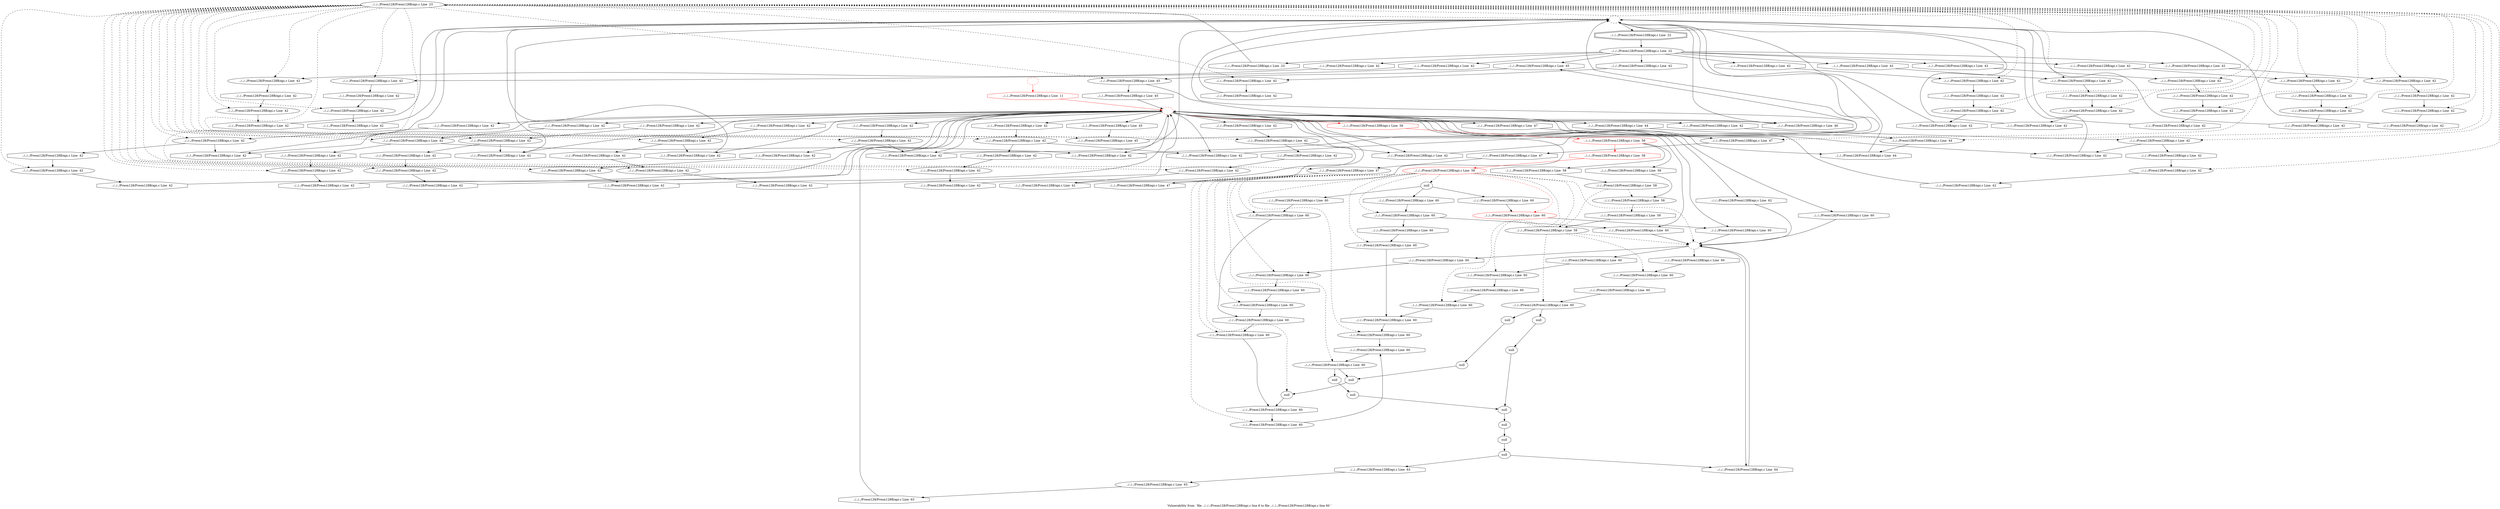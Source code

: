 digraph "Vulnerability from 'file ../../../Preon128/Preon128B/api.c line 8 to file ../../../Preon128/Preon128B/api.c line 60 '  "{
label="Vulnerability from  'file ../../../Preon128/Preon128B/api.c line 8 to file ../../../Preon128/Preon128B/api.c line 60 ' ";
node_3002[shape=ellipse,style=solid,label="../../../Preon128/Preon128B/api.c Line  23"]
node_2999[shape=ellipse,style=dashed,label=""]
"node_3002"->"node_2999" [style=dashed]
node_3035[shape=ellipse,style=solid,label="../../../Preon128/Preon128B/api.c Line  42"]
"node_3002"->"node_3035" [style=dashed]
node_3064[shape=ellipse,style=solid,label="../../../Preon128/Preon128B/api.c Line  42"]
"node_3002"->"node_3064" [style=dashed]
node_3069[shape=ellipse,style=solid,label="../../../Preon128/Preon128B/api.c Line  42"]
"node_3002"->"node_3069" [style=dashed]
node_3071[shape=ellipse,style=solid,label="../../../Preon128/Preon128B/api.c Line  42"]
"node_3002"->"node_3071" [style=dashed]
node_3062[shape=ellipse,style=solid,label="../../../Preon128/Preon128B/api.c Line  42"]
"node_3002"->"node_3062" [style=dashed]
node_3058[shape=ellipse,style=solid,label="../../../Preon128/Preon128B/api.c Line  42"]
"node_3002"->"node_3058" [style=dashed]
node_3073[shape=ellipse,style=solid,label="../../../Preon128/Preon128B/api.c Line  42"]
"node_3002"->"node_3073" [style=dashed]
node_3030[shape=ellipse,style=solid,label="../../../Preon128/Preon128B/api.c Line  42"]
"node_3002"->"node_3030" [style=dashed]
node_3026[shape=ellipse,style=solid,label="../../../Preon128/Preon128B/api.c Line  42"]
"node_3002"->"node_3026" [style=dashed]
node_3075[shape=ellipse,style=solid,label="../../../Preon128/Preon128B/api.c Line  42"]
"node_3002"->"node_3075" [style=dashed]
node_3080[shape=ellipse,style=solid,label="../../../Preon128/Preon128B/api.c Line  42"]
"node_3002"->"node_3080" [style=dashed]
node_3051[shape=ellipse,style=solid,label="../../../Preon128/Preon128B/api.c Line  42"]
"node_3002"->"node_3051" [style=dashed]
node_3082[shape=ellipse,style=solid,label="../../../Preon128/Preon128B/api.c Line  42"]
"node_3002"->"node_3082" [style=dashed]
node_3084[shape=ellipse,style=solid,label="../../../Preon128/Preon128B/api.c Line  42"]
"node_3002"->"node_3084" [style=dashed]
node_3086[shape=ellipse,style=solid,label="../../../Preon128/Preon128B/api.c Line  42"]
"node_3002"->"node_3086" [style=dashed]
node_3008[shape=ellipse,style=solid,label="../../../Preon128/Preon128B/api.c Line  42"]
"node_3002"->"node_3008" [style=dashed]
node_3091[shape=ellipse,style=solid,label="../../../Preon128/Preon128B/api.c Line  44"]
"node_3002"->"node_3091" [style=dashed]
node_3040[shape=ellipse,style=solid,label="../../../Preon128/Preon128B/api.c Line  42"]
"node_3002"->"node_3040" [style=dashed]
node_3094[shape=ellipse,style=solid,label="../../../Preon128/Preon128B/api.c Line  45"]
"node_3002"->"node_3094" [style=dashed]
node_3006[shape=ellipse,style=solid,label="../../../Preon128/Preon128B/api.c Line  42"]
"node_3002"->"node_3006" [style=dashed]
node_3024[shape=ellipse,style=solid,label="../../../Preon128/Preon128B/api.c Line  42"]
"node_3002"->"node_3024" [style=dashed]
node_3037[shape=ellipse,style=solid,label="../../../Preon128/Preon128B/api.c Line  42"]
"node_3002"->"node_3037" [style=dashed]
node_3096[shape=ellipse,style=solid,label="../../../Preon128/Preon128B/api.c Line  45"]
"node_3002"->"node_3096" [style=dashed]
node_3004[shape=ellipse,style=solid,label="../../../Preon128/Preon128B/api.c Line  42"]
"node_3002"->"node_3004" [style=dashed]
node_3042[shape=ellipse,style=solid,label="../../../Preon128/Preon128B/api.c Line  42"]
"node_3002"->"node_3042" [style=dashed]
node_3015[shape=ellipse,style=solid,label="../../../Preon128/Preon128B/api.c Line  42"]
"node_3002"->"node_3015" [style=dashed]
node_3100[shape=ellipse,style=solid,label="../../../Preon128/Preon128B/api.c Line  47"]
"node_3002"->"node_3100" [style=dashed]
node_3102[shape=ellipse,style=solid,label="../../../Preon128/Preon128B/api.c Line  47"]
"node_3002"->"node_3102" [style=dashed]
node_3013[shape=ellipse,style=solid,label="../../../Preon128/Preon128B/api.c Line  42"]
"node_3002"->"node_3013" [style=dashed]
node_3019[shape=ellipse,style=solid,label="../../../Preon128/Preon128B/api.c Line  42"]
"node_3002"->"node_3019" [style=dashed]
node_3047[shape=ellipse,style=solid,label="../../../Preon128/Preon128B/api.c Line  42"]
"node_3002"->"node_3047" [style=dashed]
node_3028[shape=ellipse,style=solid,label="../../../Preon128/Preon128B/api.c Line  42"]
"node_3002"->"node_3028" [style=dashed]
node_3017[shape=ellipse,style=solid,label="../../../Preon128/Preon128B/api.c Line  42"]
"node_3002"->"node_3017" [style=dashed]
node_3049[shape=ellipse,style=solid,label="../../../Preon128/Preon128B/api.c Line  42"]
"node_3002"->"node_3049" [style=dashed]
node_3060[shape=ellipse,style=solid,label="../../../Preon128/Preon128B/api.c Line  42"]
"node_3002"->"node_3060" [style=dashed]
node_3053[shape=ellipse,style=solid,label="../../../Preon128/Preon128B/api.c Line  42"]
"node_3002"->"node_3053" [style=dashed]
node_3001[shape=doubleoctagon,style=solid,label="../../../Preon128/Preon128B/api.c Line  22"]
node_3000[shape=ellipse,style=solid,label="../../../Preon128/Preon128B/api.c Line  22"]
"node_3001"->"node_3000"
node_3070[shape=octagon,style=solid,label="../../../Preon128/Preon128B/api.c Line  42"]
"node_3000"->"node_3070"
node_3081[shape=octagon,style=solid,label="../../../Preon128/Preon128B/api.c Line  42"]
"node_3000"->"node_3081"
node_3003[shape=octagon,style=solid,label="../../../Preon128/Preon128B/api.c Line  23"]
"node_3000"->"node_3003"
node_3036[shape=octagon,style=solid,label="../../../Preon128/Preon128B/api.c Line  42"]
"node_3000"->"node_3036"
node_3059[shape=octagon,style=solid,label="../../../Preon128/Preon128B/api.c Line  42"]
"node_3000"->"node_3059"
node_3005[shape=octagon,style=solid,label="../../../Preon128/Preon128B/api.c Line  42"]
"node_3000"->"node_3005"
node_3097[shape=octagon,style=solid,label="../../../Preon128/Preon128B/api.c Line  45"]
"node_3000"->"node_3097"
node_3025[shape=octagon,style=solid,label="../../../Preon128/Preon128B/api.c Line  42"]
"node_3000"->"node_3025"
node_3014[shape=octagon,style=solid,label="../../../Preon128/Preon128B/api.c Line  42"]
"node_3000"->"node_3014"
node_3048[shape=octagon,style=solid,label="../../../Preon128/Preon128B/api.c Line  42"]
"node_3000"->"node_3048"
"node_2999"->"node_3001"
node_2998[shape=octagon,style=solid,label="../../../Preon128/Preon128B/api.c Line  11", color=red]
node_2997[shape=ellipse,style=dashed,label="", color=red]
"node_2998"->"node_2997" [color=red]
node_3022[shape=octagon,style=solid,label="../../../Preon128/Preon128B/api.c Line  42"]
"node_2997"->"node_3022"
node_3063[shape=octagon,style=solid,label="../../../Preon128/Preon128B/api.c Line  42"]
"node_2997"->"node_3063"
node_3041[shape=octagon,style=solid,label="../../../Preon128/Preon128B/api.c Line  42"]
"node_2997"->"node_3041"
node_3052[shape=octagon,style=solid,label="../../../Preon128/Preon128B/api.c Line  42"]
"node_2997"->"node_3052"
node_3067[shape=octagon,style=solid,label="../../../Preon128/Preon128B/api.c Line  42"]
"node_2997"->"node_3067"
node_3033[shape=octagon,style=solid,label="../../../Preon128/Preon128B/api.c Line  42"]
"node_2997"->"node_3033"
node_3074[shape=octagon,style=solid,label="../../../Preon128/Preon128B/api.c Line  42"]
"node_2997"->"node_3074"
node_3078[shape=octagon,style=solid,label="../../../Preon128/Preon128B/api.c Line  42"]
"node_2997"->"node_3078"
node_3134[shape=octagon,style=solid,label="../../../Preon128/Preon128B/api.c Line  60"]
"node_2997"->"node_3134"
node_3105[shape=octagon,style=solid,label="../../../Preon128/Preon128B/api.c Line  56", color=red]
"node_2997"->"node_3105" [color=red]
node_3056[shape=octagon,style=solid,label="../../../Preon128/Preon128B/api.c Line  42"]
"node_2997"->"node_3056"
node_3018[shape=octagon,style=solid,label="../../../Preon128/Preon128B/api.c Line  42"]
"node_2997"->"node_3018"
node_3085[shape=octagon,style=solid,label="../../../Preon128/Preon128B/api.c Line  42"]
"node_2997"->"node_3085"
node_3150[shape=octagon,style=solid,label="../../../Preon128/Preon128B/api.c Line  60"]
"node_2997"->"node_3150"
node_3007[shape=octagon,style=solid,label="../../../Preon128/Preon128B/api.c Line  42"]
"node_2997"->"node_3007"
node_3089[shape=octagon,style=solid,label="../../../Preon128/Preon128B/api.c Line  42"]
"node_2997"->"node_3089"
node_3092[shape=octagon,style=solid,label="../../../Preon128/Preon128B/api.c Line  44"]
"node_2997"->"node_3092"
node_3093[shape=octagon,style=solid,label="../../../Preon128/Preon128B/api.c Line  44"]
"node_2997"->"node_3093"
node_3095[shape=octagon,style=solid,label="../../../Preon128/Preon128B/api.c Line  45"]
"node_2997"->"node_3095"
node_3159[shape=octagon,style=solid,label="../../../Preon128/Preon128B/api.c Line  62"]
"node_2997"->"node_3159"
node_3011[shape=octagon,style=solid,label="../../../Preon128/Preon128B/api.c Line  42"]
"node_2997"->"node_3011"
node_3113[shape=octagon,style=solid,label="../../../Preon128/Preon128B/api.c Line  60"]
"node_2997"->"node_3113"
node_3099[shape=octagon,style=solid,label="../../../Preon128/Preon128B/api.c Line  46"]
"node_2997"->"node_3099"
node_3101[shape=octagon,style=solid,label="../../../Preon128/Preon128B/api.c Line  47"]
"node_2997"->"node_3101"
node_3045[shape=octagon,style=solid,label="../../../Preon128/Preon128B/api.c Line  42"]
"node_2997"->"node_3045"
node_3029[shape=octagon,style=solid,label="../../../Preon128/Preon128B/api.c Line  42"]
"node_2997"->"node_3029"
node_2996[shape=ellipse,style=dashed,label="", color=red]
"node_2996"->"node_2998" [color=red]
node_3038[shape=octagon,style=solid,label="../../../Preon128/Preon128B/api.c Line  42"]
"node_3035"->"node_3038"
"node_3022"->"node_2999"
node_3023[shape=octagon,style=solid,label="../../../Preon128/Preon128B/api.c Line  42"]
"node_3023"->"node_2999"
node_3125[shape=octagon,style=solid,label="null"]
node_3124[shape=ellipse,style=solid,label="null"]
"node_3125"->"node_3124"
node_3126[shape=ellipse,style=solid,label="../../../Preon128/Preon128B/api.c Line  60"]
"node_3126"->"node_3125"
node_3154[shape=octagon,style=solid,label="null"]
"node_3126"->"node_3154"
node_3117[shape=octagon,style=solid,label="../../../Preon128/Preon128B/api.c Line  60"]
node_3116[shape=ellipse,style=solid,label="../../../Preon128/Preon128B/api.c Line  60"]
"node_3117"->"node_3116"
node_3118[shape=ellipse,style=solid,label="null"]
node_3156[shape=octagon,style=solid,label="null"]
"node_3118"->"node_3156"
"node_3063"->"node_3062"
node_3066[shape=octagon,style=solid,label="../../../Preon128/Preon128B/api.c Line  42"]
"node_3064"->"node_3066"
node_3065[shape=octagon,style=solid,label="../../../Preon128/Preon128B/api.c Line  42"]
"node_3065"->"node_3064"
"node_3066"->"node_2997"
"node_3041"->"node_3040"
node_3016[shape=octagon,style=solid,label="../../../Preon128/Preon128B/api.c Line  42"]
"node_3016"->"node_3015"
"node_3052"->"node_3051"
"node_3067"->"node_2999"
node_3068[shape=octagon,style=solid,label="../../../Preon128/Preon128B/api.c Line  42"]
"node_3068"->"node_2999"
node_3072[shape=octagon,style=solid,label="../../../Preon128/Preon128B/api.c Line  42"]
"node_3069"->"node_3072"
"node_3070"->"node_3069"
node_3046[shape=octagon,style=solid,label="../../../Preon128/Preon128B/api.c Line  42"]
"node_3046"->"node_2999"
node_3153[shape=ellipse,style=solid,label="null"]
node_3143[shape=octagon,style=solid,label="../../../Preon128/Preon128B/api.c Line  60"]
"node_3153"->"node_3143"
"node_3154"->"node_3153"
node_3079[shape=octagon,style=solid,label="../../../Preon128/Preon128B/api.c Line  42"]
"node_3071"->"node_3079"
"node_3072"->"node_3071"
node_3061[shape=octagon,style=solid,label="../../../Preon128/Preon128B/api.c Line  42"]
"node_3061"->"node_3060"
"node_3062"->"node_3065"
"node_3062"->"node_3067"
node_3044[shape=octagon,style=solid,label="../../../Preon128/Preon128B/api.c Line  42"]
"node_3044"->"node_2997"
"node_3058"->"node_3061"
"node_3033"->"node_2999"
node_3076[shape=octagon,style=solid,label="../../../Preon128/Preon128B/api.c Line  42"]
"node_3073"->"node_3076"
"node_3073"->"node_3078"
"node_3074"->"node_3073"
node_3032[shape=octagon,style=solid,label="../../../Preon128/Preon128B/api.c Line  42"]
"node_3030"->"node_3032"
node_3034[shape=octagon,style=solid,label="../../../Preon128/Preon128B/api.c Line  42"]
"node_3026"->"node_3034"
node_3157[shape=ellipse,style=solid,label="null"]
node_3163[shape=octagon,style=solid,label="../../../Preon128/Preon128B/api.c Line  64"]
"node_3157"->"node_3163"
node_3161[shape=octagon,style=solid,label="../../../Preon128/Preon128B/api.c Line  63"]
"node_3157"->"node_3161"
node_3158[shape=octagon,style=solid,label="null"]
"node_3158"->"node_3157"
node_3147[shape=octagon,style=solid,label="../../../Preon128/Preon128B/api.c Line  60"]
node_3146[shape=ellipse,style=solid,label="../../../Preon128/Preon128B/api.c Line  60"]
"node_3147"->"node_3146"
node_3148[shape=ellipse,style=solid,label="../../../Preon128/Preon128B/api.c Line  60"]
"node_3148"->"node_3147"
node_3021[shape=octagon,style=solid,label="../../../Preon128/Preon128B/api.c Line  42"]
"node_3021"->"node_2997"
node_3077[shape=octagon,style=solid,label="../../../Preon128/Preon128B/api.c Line  42"]
"node_3075"->"node_3077"
"node_3076"->"node_3075"
"node_3077"->"node_2997"
"node_3078"->"node_2999"
node_3133[shape=octagon,style=solid,label="../../../Preon128/Preon128B/api.c Line  60"]
node_3132[shape=ellipse,style=solid,label="../../../Preon128/Preon128B/api.c Line  60"]
"node_3133"->"node_3132"
node_3112[shape=ellipse,style=dashed,label=""]
"node_3134"->"node_3112"
node_3131[shape=octagon,style=solid,label="../../../Preon128/Preon128B/api.c Line  60"]
node_3130[shape=ellipse,style=solid,label="../../../Preon128/Preon128B/api.c Line  60"]
"node_3131"->"node_3130"
"node_3132"->"node_3131"
node_3139[shape=octagon,style=solid,label="../../../Preon128/Preon128B/api.c Line  60"]
node_3138[shape=ellipse,style=solid,label="../../../Preon128/Preon128B/api.c Line  60"]
"node_3139"->"node_3138"
node_3140[shape=ellipse,style=solid,label="../../../Preon128/Preon128B/api.c Line  60"]
"node_3140"->"node_3139"
"node_3140"->"node_3150"
node_3027[shape=octagon,style=solid,label="../../../Preon128/Preon128B/api.c Line  42"]
"node_3027"->"node_3026"
"node_3079"->"node_2999"
node_3083[shape=octagon,style=solid,label="../../../Preon128/Preon128B/api.c Line  42"]
"node_3080"->"node_3083"
"node_3051"->"node_3056"
node_3054[shape=octagon,style=solid,label="../../../Preon128/Preon128B/api.c Line  42"]
"node_3051"->"node_3054"
node_3104[shape=ellipse,style=solid,label="../../../Preon128/Preon128B/api.c Line  56", color=red]
"node_3105"->"node_3104" [color=red]
node_3106[shape=ellipse,style=solid,label="../../../Preon128/Preon128B/api.c Line  58"]
node_3108[shape=ellipse,style=solid,label="../../../Preon128/Preon128B/api.c Line  58"]
"node_3106"->"node_3108" [style=dashed]
node_3110[shape=ellipse,style=solid,label="../../../Preon128/Preon128B/api.c Line  58"]
"node_3106"->"node_3110" [style=dashed]
"node_3056"->"node_2999"
node_3155[shape=ellipse,style=solid,label="null"]
"node_3155"->"node_3158"
"node_3156"->"node_3155"
"node_3018"->"node_3017"
"node_3081"->"node_3080"
node_3090[shape=octagon,style=solid,label="../../../Preon128/Preon128B/api.c Line  42"]
"node_3082"->"node_3090"
node_3031[shape=octagon,style=solid,label="../../../Preon128/Preon128B/api.c Line  42"]
"node_3031"->"node_3030"
"node_3003"->"node_3002"
"node_3083"->"node_3082"
node_3087[shape=octagon,style=solid,label="../../../Preon128/Preon128B/api.c Line  42"]
"node_3084"->"node_3087"
"node_3084"->"node_3089"
"node_3085"->"node_3084"
node_3088[shape=octagon,style=solid,label="../../../Preon128/Preon128B/api.c Line  42"]
"node_3086"->"node_3088"
node_3010[shape=octagon,style=solid,label="../../../Preon128/Preon128B/api.c Line  42"]
"node_3010"->"node_2997"
"node_3036"->"node_3035"
node_3039[shape=octagon,style=solid,label="../../../Preon128/Preon128B/api.c Line  47"]
"node_3039"->"node_2997"
"node_3087"->"node_3086"
"node_3088"->"node_2997"
node_3119[shape=octagon,style=solid,label="null"]
"node_3119"->"node_3118"
node_3120[shape=ellipse,style=solid,label="null"]
"node_3120"->"node_3154"
node_3009[shape=octagon,style=solid,label="../../../Preon128/Preon128B/api.c Line  42"]
"node_3009"->"node_3008"
node_3149[shape=octagon,style=solid,label="../../../Preon128/Preon128B/api.c Line  60"]
"node_3149"->"node_3148"
"node_3150"->"node_3112"
"node_3008"->"node_3010"
"node_3059"->"node_3058"
"node_3007"->"node_3006"
"node_3089"->"node_2999"
"node_3090"->"node_2999"
"node_3091"->"node_3093"
"node_3092"->"node_3091"
node_3020[shape=octagon,style=solid,label="../../../Preon128/Preon128B/api.c Line  42"]
"node_3020"->"node_3019"
node_3043[shape=octagon,style=solid,label="../../../Preon128/Preon128B/api.c Line  42"]
"node_3040"->"node_3043"
"node_3040"->"node_3045"
"node_3043"->"node_3042"
"node_3054"->"node_3053"
node_3055[shape=octagon,style=solid,label="../../../Preon128/Preon128B/api.c Line  42"]
"node_3055"->"node_2997"
node_3137[shape=ellipse,style=solid,label="null"]
node_3136[shape=octagon,style=solid,label="../../../Preon128/Preon128B/api.c Line  60"]
"node_3137"->"node_3136"
node_3152[shape=octagon,style=solid,label="../../../Preon128/Preon128B/api.c Line  60"]
"node_3137"->"node_3152"
node_3141[shape=octagon,style=solid,label="../../../Preon128/Preon128B/api.c Line  60"]
"node_3137"->"node_3141"
node_3129[shape=octagon,style=solid,label="../../../Preon128/Preon128B/api.c Line  60"]
"node_3138"->"node_3129"
node_3107[shape=octagon,style=solid,label="../../../Preon128/Preon128B/api.c Line  58"]
"node_3107"->"node_3106"
node_3111[shape=octagon,style=solid,label="../../../Preon128/Preon128B/api.c Line  58"]
"node_3108"->"node_3111"
node_3135[shape=ellipse,style=solid,label="../../../Preon128/Preon128B/api.c Line  60", color=red]
"node_3135"->"node_3134"
"node_3136"->"node_3135"
node_3151[shape=ellipse,style=solid,label="../../../Preon128/Preon128B/api.c Line  60"]
node_3145[shape=octagon,style=solid,label="../../../Preon128/Preon128B/api.c Line  60"]
"node_3151"->"node_3145"
"node_3152"->"node_3151"
"node_3093"->"node_2999"
"node_3094"->"node_3097"
"node_3006"->"node_3009"
"node_3006"->"node_3011"
node_3127[shape=octagon,style=solid,label="../../../Preon128/Preon128B/api.c Line  60"]
"node_3127"->"node_3126"
node_3128[shape=ellipse,style=solid,label="../../../Preon128/Preon128B/api.c Line  60"]
"node_3128"->"node_3127"
"node_3024"->"node_3027"
"node_3005"->"node_3004"
"node_3037"->"node_3046"
"node_3095"->"node_3094"
node_3098[shape=octagon,style=solid,label="../../../Preon128/Preon128B/api.c Line  45"]
"node_3096"->"node_3098"
"node_3096"->"node_3099"
node_3012[shape=octagon,style=solid,label="../../../Preon128/Preon128B/api.c Line  42"]
"node_3004"->"node_3012"
"node_3159"->"node_3112"
node_3160[shape=ellipse,style=solid,label="../../../Preon128/Preon128B/api.c Line  63"]
node_3162[shape=octagon,style=solid,label="../../../Preon128/Preon128B/api.c Line  63"]
"node_3160"->"node_3162"
"node_3011"->"node_2999"
node_3121[shape=octagon,style=solid,label="null"]
"node_3121"->"node_3120"
node_3122[shape=ellipse,style=solid,label="../../../Preon128/Preon128B/api.c Line  58", color=red]
"node_3122"->"node_3126" [style=dashed]
"node_3122"->"node_3153" [style=dashed]
"node_3122"->"node_3148" [style=dashed]
"node_3122"->"node_3132" [style=dashed]
"node_3122"->"node_3140" [style=dashed]
"node_3122"->"node_3137" [style=dashed]
"node_3122"->"node_3138" [style=dashed]
"node_3122"->"node_3135" [color=red, style=dashed]
"node_3122"->"node_3151" [style=dashed]
"node_3122"->"node_3128" [style=dashed]
"node_3122"->"node_3130" [style=dashed]
node_3142[shape=ellipse,style=solid,label="../../../Preon128/Preon128B/api.c Line  60"]
"node_3122"->"node_3142" [style=dashed]
node_3144[shape=ellipse,style=solid,label="../../../Preon128/Preon128B/api.c Line  60"]
"node_3122"->"node_3144" [style=dashed]
"node_3122"->"node_3112" [style=dashed]
"node_3122"->"node_3146" [style=dashed]
"node_3042"->"node_3044"
"node_3015"->"node_3023"
"node_3032"->"node_2997"
"node_3113"->"node_3112"
node_3114[shape=ellipse,style=solid,label="../../../Preon128/Preon128B/api.c Line  60"]
"node_3114"->"node_3117"
node_3057[shape=octagon,style=solid,label="../../../Preon128/Preon128B/api.c Line  42"]
"node_3057"->"node_2999"
"node_3097"->"node_3096"
"node_3098"->"node_2997"
node_3115[shape=octagon,style=solid,label="../../../Preon128/Preon128B/api.c Line  60"]
"node_3115"->"node_3114"
"node_3116"->"node_3119"
"node_3116"->"node_3121"
"node_3025"->"node_3024"
"node_3129"->"node_3128"
"node_3130"->"node_3129"
"node_3099"->"node_2999"
node_3103[shape=octagon,style=solid,label="../../../Preon128/Preon128B/api.c Line  47"]
"node_3100"->"node_3103"
"node_3101"->"node_3100"
"node_3102"->"node_3039"
node_3050[shape=octagon,style=solid,label="../../../Preon128/Preon128B/api.c Line  42"]
"node_3050"->"node_3049"
"node_3163"->"node_3112"
"node_3141"->"node_3140"
"node_3142"->"node_3127"
"node_3014"->"node_3013"
"node_3013"->"node_3016"
"node_3019"->"node_3021"
"node_3047"->"node_3050"
"node_3048"->"node_3047"
"node_3028"->"node_3033"
"node_3028"->"node_3031"
node_3123[shape=octagon,style=solid,label="../../../Preon128/Preon128B/api.c Line  58", color=red]
"node_3123"->"node_3122" [color=red]
"node_3124"->"node_3156"
node_3109[shape=octagon,style=solid,label="../../../Preon128/Preon128B/api.c Line  58"]
"node_3109"->"node_3108"
"node_3110"->"node_3114" [style=dashed]
"node_3110"->"node_3116" [style=dashed]
"node_3110"->"node_3112" [style=dashed]
"node_3012"->"node_2999"
"node_3034"->"node_2999"
"node_3017"->"node_3022"
"node_3017"->"node_3020"
"node_3143"->"node_3142"
"node_3144"->"node_3143"
"node_3038"->"node_3037"
"node_3049"->"node_3057"
"node_3045"->"node_2999"
"node_3060"->"node_3068"
"node_3029"->"node_3028"
"node_3053"->"node_3055"
"node_3111"->"node_3110"
"node_3112"->"node_3133"
"node_3112"->"node_3149"
"node_3112"->"node_3115"
"node_3112"->"node_3163"
"node_3145"->"node_3144"
"node_3146"->"node_3145"
"node_3103"->"node_3102"
"node_3104"->"node_3107"
"node_3104"->"node_3123" [color=red]
"node_3104"->"node_3109"
"node_3161"->"node_3160"
"node_3162"->"node_2997"
}

